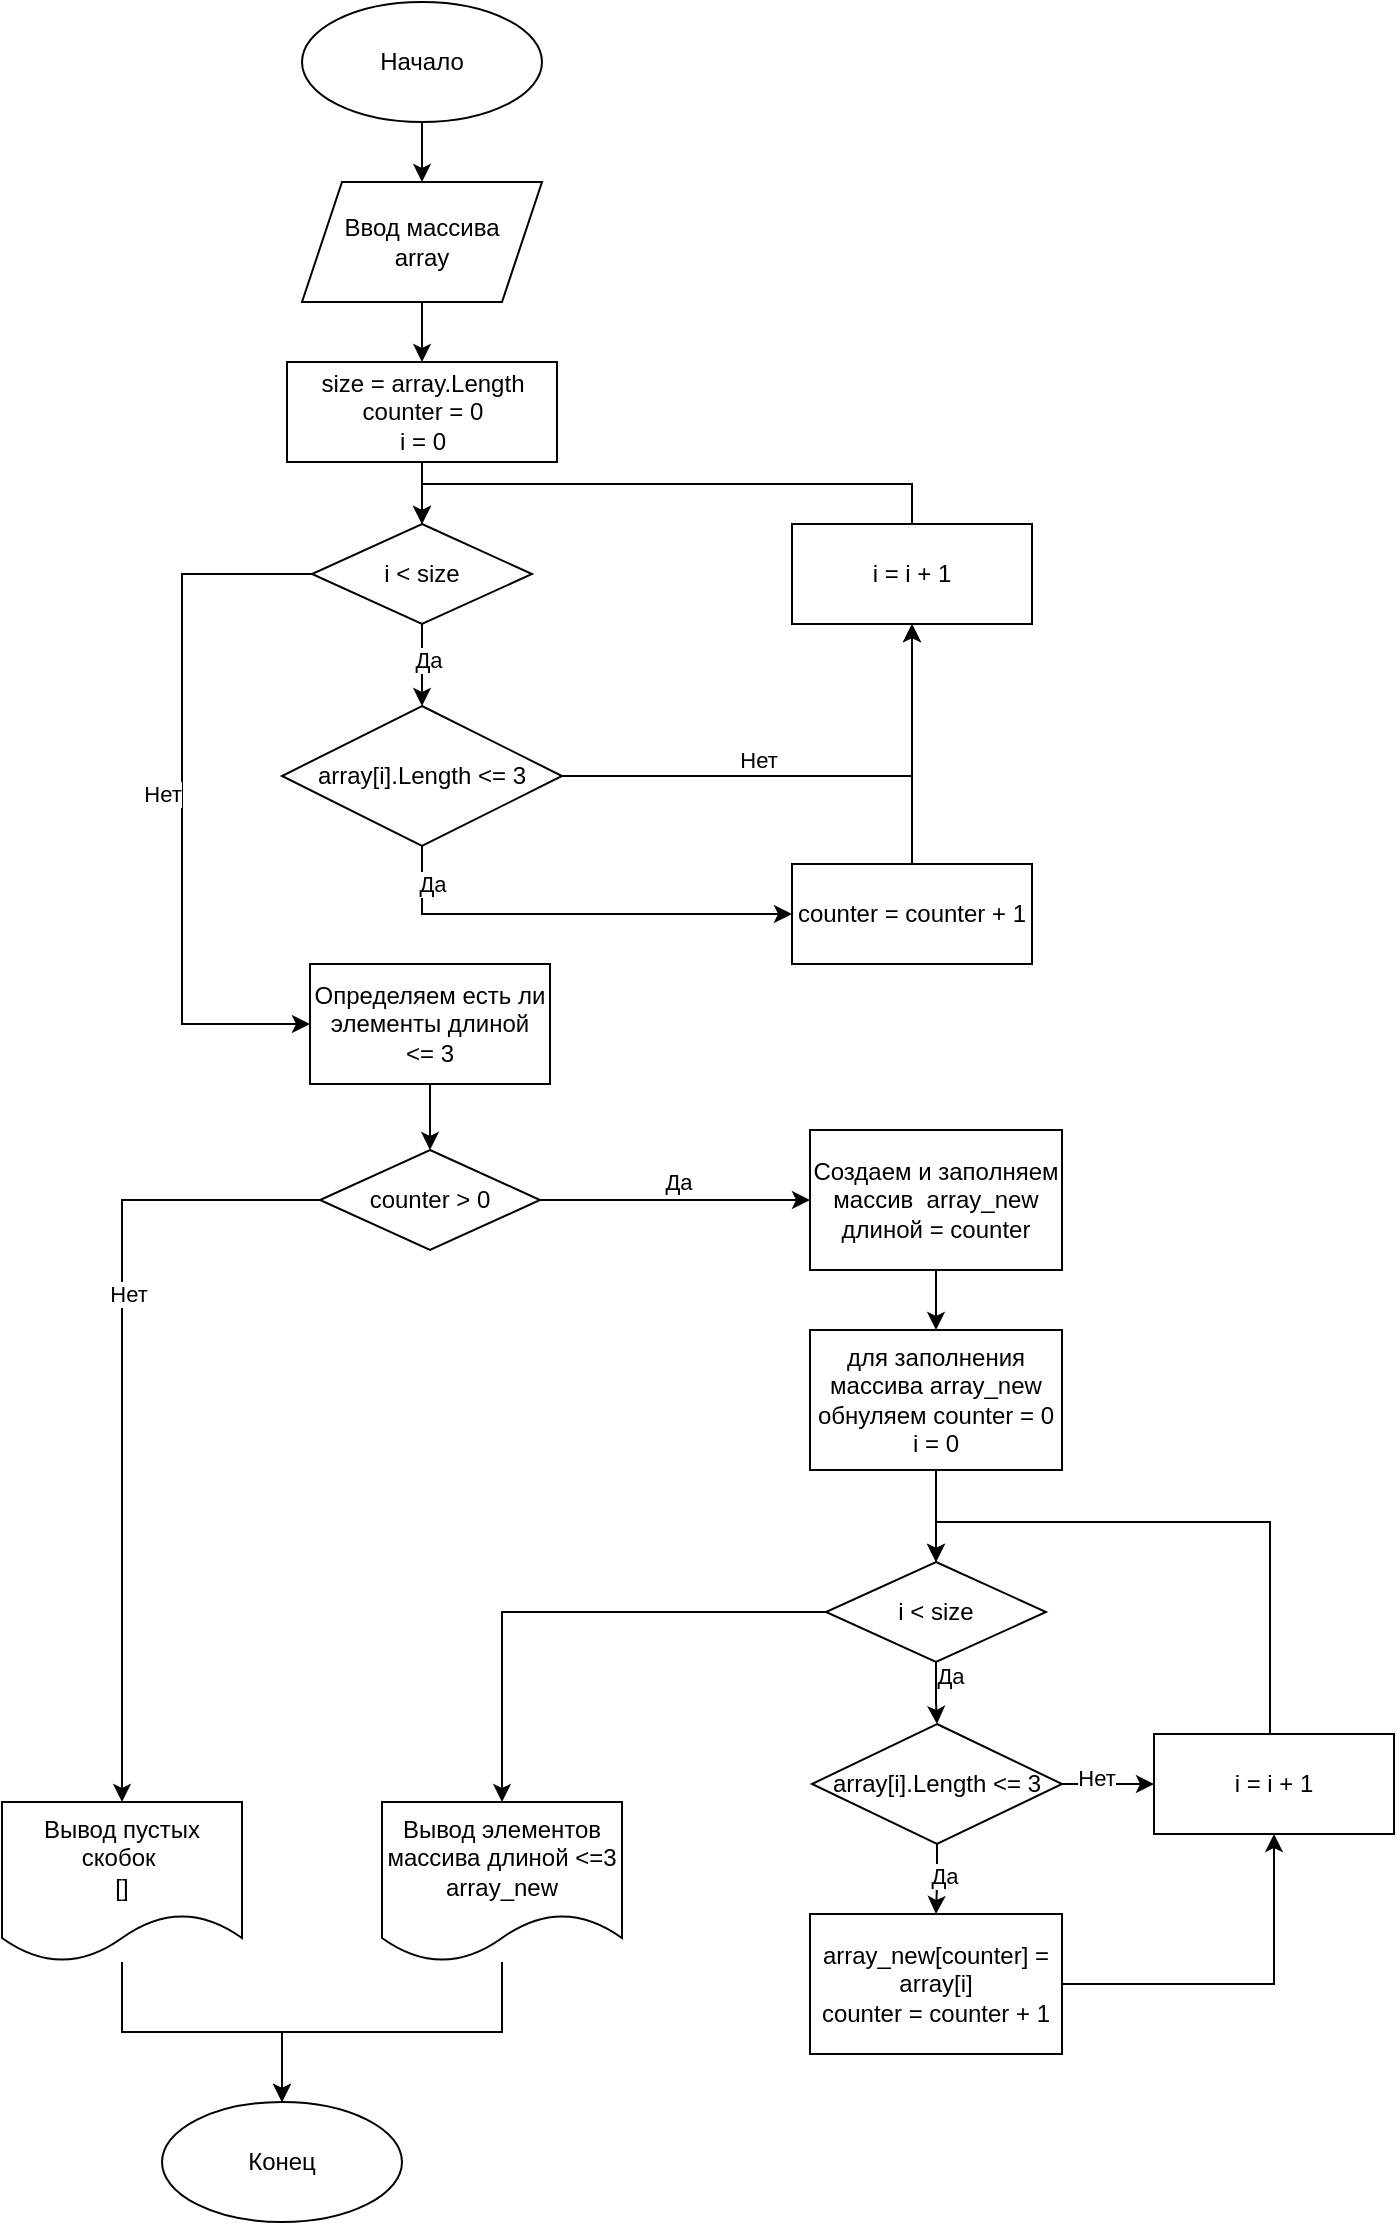 <mxfile version="20.8.23" type="device"><diagram id="C5RBs43oDa-KdzZeNtuy" name="Page-1"><mxGraphModel dx="1050" dy="581" grid="1" gridSize="10" guides="1" tooltips="1" connect="1" arrows="1" fold="1" page="1" pageScale="1" pageWidth="827" pageHeight="1169" math="0" shadow="0"><root><mxCell id="WIyWlLk6GJQsqaUBKTNV-0"/><mxCell id="WIyWlLk6GJQsqaUBKTNV-1" parent="WIyWlLk6GJQsqaUBKTNV-0"/><mxCell id="olNLGypdJN8mapr1hNQ0-3" style="edgeStyle=orthogonalEdgeStyle;rounded=0;orthogonalLoop=1;jettySize=auto;html=1;" parent="WIyWlLk6GJQsqaUBKTNV-1" source="olNLGypdJN8mapr1hNQ0-0" target="olNLGypdJN8mapr1hNQ0-2" edge="1"><mxGeometry relative="1" as="geometry"/></mxCell><mxCell id="olNLGypdJN8mapr1hNQ0-0" value="Начало" style="ellipse;whiteSpace=wrap;html=1;" parent="WIyWlLk6GJQsqaUBKTNV-1" vertex="1"><mxGeometry x="160" y="20" width="120" height="60" as="geometry"/></mxCell><mxCell id="olNLGypdJN8mapr1hNQ0-5" style="edgeStyle=orthogonalEdgeStyle;rounded=0;orthogonalLoop=1;jettySize=auto;html=1;exitX=0.5;exitY=1;exitDx=0;exitDy=0;" parent="WIyWlLk6GJQsqaUBKTNV-1" source="olNLGypdJN8mapr1hNQ0-2" target="olNLGypdJN8mapr1hNQ0-4" edge="1"><mxGeometry relative="1" as="geometry"/></mxCell><mxCell id="olNLGypdJN8mapr1hNQ0-2" value="Ввод массива&lt;br&gt;array" style="shape=parallelogram;perimeter=parallelogramPerimeter;whiteSpace=wrap;html=1;fixedSize=1;" parent="WIyWlLk6GJQsqaUBKTNV-1" vertex="1"><mxGeometry x="160" y="110" width="120" height="60" as="geometry"/></mxCell><mxCell id="olNLGypdJN8mapr1hNQ0-7" style="edgeStyle=orthogonalEdgeStyle;rounded=0;orthogonalLoop=1;jettySize=auto;html=1;entryX=0.5;entryY=0;entryDx=0;entryDy=0;" parent="WIyWlLk6GJQsqaUBKTNV-1" source="olNLGypdJN8mapr1hNQ0-4" target="olNLGypdJN8mapr1hNQ0-6" edge="1"><mxGeometry relative="1" as="geometry"/></mxCell><mxCell id="olNLGypdJN8mapr1hNQ0-4" value="size = array.Length&lt;br&gt;counter = 0&lt;br&gt;i = 0" style="rounded=0;whiteSpace=wrap;html=1;" parent="WIyWlLk6GJQsqaUBKTNV-1" vertex="1"><mxGeometry x="152.5" y="200" width="135" height="50" as="geometry"/></mxCell><mxCell id="olNLGypdJN8mapr1hNQ0-9" style="edgeStyle=orthogonalEdgeStyle;rounded=0;orthogonalLoop=1;jettySize=auto;html=1;exitX=0.5;exitY=1;exitDx=0;exitDy=0;entryX=0.5;entryY=0;entryDx=0;entryDy=0;" parent="WIyWlLk6GJQsqaUBKTNV-1" source="olNLGypdJN8mapr1hNQ0-6" target="FTtfRQfXhFwgSgfEA17l-3" edge="1"><mxGeometry relative="1" as="geometry"><mxPoint x="220" y="381" as="targetPoint"/></mxGeometry></mxCell><mxCell id="olNLGypdJN8mapr1hNQ0-10" value="Да" style="edgeLabel;html=1;align=center;verticalAlign=middle;resizable=0;points=[];" parent="olNLGypdJN8mapr1hNQ0-9" vertex="1" connectable="0"><mxGeometry x="-0.133" y="3" relative="1" as="geometry"><mxPoint as="offset"/></mxGeometry></mxCell><mxCell id="olNLGypdJN8mapr1hNQ0-19" style="edgeStyle=orthogonalEdgeStyle;rounded=0;orthogonalLoop=1;jettySize=auto;html=1;exitX=0;exitY=0.5;exitDx=0;exitDy=0;entryX=0;entryY=0.5;entryDx=0;entryDy=0;" parent="WIyWlLk6GJQsqaUBKTNV-1" source="olNLGypdJN8mapr1hNQ0-6" target="FTtfRQfXhFwgSgfEA17l-11" edge="1"><mxGeometry relative="1" as="geometry"><mxPoint x="90" y="581" as="targetPoint"/><Array as="points"><mxPoint x="100" y="306"/><mxPoint x="100" y="531"/></Array></mxGeometry></mxCell><mxCell id="olNLGypdJN8mapr1hNQ0-20" value="Нет" style="edgeLabel;html=1;align=center;verticalAlign=middle;resizable=0;points=[];" parent="olNLGypdJN8mapr1hNQ0-19" vertex="1" connectable="0"><mxGeometry x="0.259" y="2" relative="1" as="geometry"><mxPoint x="-12" y="-48" as="offset"/></mxGeometry></mxCell><mxCell id="olNLGypdJN8mapr1hNQ0-6" value="i &amp;lt; size" style="rhombus;whiteSpace=wrap;html=1;" parent="WIyWlLk6GJQsqaUBKTNV-1" vertex="1"><mxGeometry x="165" y="281" width="110" height="50" as="geometry"/></mxCell><mxCell id="olNLGypdJN8mapr1hNQ0-18" style="edgeStyle=orthogonalEdgeStyle;rounded=0;orthogonalLoop=1;jettySize=auto;html=1;entryX=0.5;entryY=0;entryDx=0;entryDy=0;exitX=0.5;exitY=0;exitDx=0;exitDy=0;" parent="WIyWlLk6GJQsqaUBKTNV-1" source="olNLGypdJN8mapr1hNQ0-16" target="olNLGypdJN8mapr1hNQ0-6" edge="1"><mxGeometry relative="1" as="geometry"/></mxCell><mxCell id="olNLGypdJN8mapr1hNQ0-16" value="i = i + 1" style="rounded=0;whiteSpace=wrap;html=1;" parent="WIyWlLk6GJQsqaUBKTNV-1" vertex="1"><mxGeometry x="405" y="281" width="120" height="50" as="geometry"/></mxCell><mxCell id="FTtfRQfXhFwgSgfEA17l-13" style="edgeStyle=orthogonalEdgeStyle;rounded=0;orthogonalLoop=1;jettySize=auto;html=1;exitX=0.5;exitY=1;exitDx=0;exitDy=0;entryX=0;entryY=0.5;entryDx=0;entryDy=0;" edge="1" parent="WIyWlLk6GJQsqaUBKTNV-1" source="FTtfRQfXhFwgSgfEA17l-3" target="FTtfRQfXhFwgSgfEA17l-12"><mxGeometry relative="1" as="geometry"/></mxCell><mxCell id="FTtfRQfXhFwgSgfEA17l-17" value="Да" style="edgeLabel;html=1;align=center;verticalAlign=middle;resizable=0;points=[];" vertex="1" connectable="0" parent="FTtfRQfXhFwgSgfEA17l-13"><mxGeometry x="-0.203" y="4" relative="1" as="geometry"><mxPoint x="-49" y="-11" as="offset"/></mxGeometry></mxCell><mxCell id="FTtfRQfXhFwgSgfEA17l-18" style="edgeStyle=orthogonalEdgeStyle;rounded=0;orthogonalLoop=1;jettySize=auto;html=1;entryX=0.5;entryY=1;entryDx=0;entryDy=0;" edge="1" parent="WIyWlLk6GJQsqaUBKTNV-1" source="FTtfRQfXhFwgSgfEA17l-3" target="olNLGypdJN8mapr1hNQ0-16"><mxGeometry relative="1" as="geometry"/></mxCell><mxCell id="FTtfRQfXhFwgSgfEA17l-19" value="Нет" style="edgeLabel;html=1;align=center;verticalAlign=middle;resizable=0;points=[];" vertex="1" connectable="0" parent="FTtfRQfXhFwgSgfEA17l-18"><mxGeometry x="-0.132" y="4" relative="1" as="geometry"><mxPoint x="-11" y="-4" as="offset"/></mxGeometry></mxCell><mxCell id="FTtfRQfXhFwgSgfEA17l-3" value="array[i].Length &amp;lt;= 3" style="rhombus;whiteSpace=wrap;html=1;" vertex="1" parent="WIyWlLk6GJQsqaUBKTNV-1"><mxGeometry x="150" y="372" width="140" height="70" as="geometry"/></mxCell><mxCell id="FTtfRQfXhFwgSgfEA17l-4" value="Конец" style="ellipse;whiteSpace=wrap;html=1;" vertex="1" parent="WIyWlLk6GJQsqaUBKTNV-1"><mxGeometry x="90" y="1070" width="120" height="60" as="geometry"/></mxCell><mxCell id="FTtfRQfXhFwgSgfEA17l-7" value="array[i].Length &amp;lt;= 3" style="rhombus;whiteSpace=wrap;html=1;" vertex="1" parent="WIyWlLk6GJQsqaUBKTNV-1"><mxGeometry x="415" y="881" width="125" height="60" as="geometry"/></mxCell><mxCell id="FTtfRQfXhFwgSgfEA17l-9" style="edgeStyle=orthogonalEdgeStyle;rounded=0;orthogonalLoop=1;jettySize=auto;html=1;exitX=0.5;exitY=1;exitDx=0;exitDy=0;" edge="1" parent="WIyWlLk6GJQsqaUBKTNV-1" source="FTtfRQfXhFwgSgfEA17l-7" target="FTtfRQfXhFwgSgfEA17l-43"><mxGeometry relative="1" as="geometry"><mxPoint x="498" y="965" as="sourcePoint"/><mxPoint x="490" y="1006" as="targetPoint"/></mxGeometry></mxCell><mxCell id="FTtfRQfXhFwgSgfEA17l-10" value="Да" style="edgeLabel;html=1;align=center;verticalAlign=middle;resizable=0;points=[];" vertex="1" connectable="0" parent="FTtfRQfXhFwgSgfEA17l-9"><mxGeometry x="-0.133" y="3" relative="1" as="geometry"><mxPoint as="offset"/></mxGeometry></mxCell><mxCell id="FTtfRQfXhFwgSgfEA17l-23" style="edgeStyle=orthogonalEdgeStyle;rounded=0;orthogonalLoop=1;jettySize=auto;html=1;exitX=0.5;exitY=1;exitDx=0;exitDy=0;" edge="1" parent="WIyWlLk6GJQsqaUBKTNV-1" source="FTtfRQfXhFwgSgfEA17l-11" target="FTtfRQfXhFwgSgfEA17l-22"><mxGeometry relative="1" as="geometry"/></mxCell><mxCell id="FTtfRQfXhFwgSgfEA17l-11" value="Определяем есть ли элементы длиной &lt;br&gt;&amp;lt;= 3" style="rounded=0;whiteSpace=wrap;html=1;" vertex="1" parent="WIyWlLk6GJQsqaUBKTNV-1"><mxGeometry x="164" y="501" width="120" height="60" as="geometry"/></mxCell><mxCell id="FTtfRQfXhFwgSgfEA17l-14" style="edgeStyle=orthogonalEdgeStyle;rounded=0;orthogonalLoop=1;jettySize=auto;html=1;" edge="1" parent="WIyWlLk6GJQsqaUBKTNV-1" source="FTtfRQfXhFwgSgfEA17l-12" target="olNLGypdJN8mapr1hNQ0-16"><mxGeometry relative="1" as="geometry"/></mxCell><mxCell id="FTtfRQfXhFwgSgfEA17l-12" value="counter = counter + 1" style="rounded=0;whiteSpace=wrap;html=1;" vertex="1" parent="WIyWlLk6GJQsqaUBKTNV-1"><mxGeometry x="405" y="451" width="120" height="50" as="geometry"/></mxCell><mxCell id="FTtfRQfXhFwgSgfEA17l-36" style="edgeStyle=orthogonalEdgeStyle;rounded=0;orthogonalLoop=1;jettySize=auto;html=1;entryX=0.5;entryY=0;entryDx=0;entryDy=0;" edge="1" parent="WIyWlLk6GJQsqaUBKTNV-1" source="FTtfRQfXhFwgSgfEA17l-21" target="FTtfRQfXhFwgSgfEA17l-29"><mxGeometry relative="1" as="geometry"/></mxCell><mxCell id="FTtfRQfXhFwgSgfEA17l-21" value="Создаем и заполняем массив&amp;nbsp; array_new длиной = counter" style="rounded=0;whiteSpace=wrap;html=1;" vertex="1" parent="WIyWlLk6GJQsqaUBKTNV-1"><mxGeometry x="414" y="584" width="126" height="70" as="geometry"/></mxCell><mxCell id="FTtfRQfXhFwgSgfEA17l-24" style="edgeStyle=orthogonalEdgeStyle;rounded=0;orthogonalLoop=1;jettySize=auto;html=1;" edge="1" parent="WIyWlLk6GJQsqaUBKTNV-1" source="FTtfRQfXhFwgSgfEA17l-22" target="FTtfRQfXhFwgSgfEA17l-21"><mxGeometry relative="1" as="geometry"/></mxCell><mxCell id="FTtfRQfXhFwgSgfEA17l-27" value="Да" style="edgeLabel;html=1;align=center;verticalAlign=middle;resizable=0;points=[];" vertex="1" connectable="0" parent="FTtfRQfXhFwgSgfEA17l-24"><mxGeometry x="-0.331" y="-2" relative="1" as="geometry"><mxPoint x="24" y="-11" as="offset"/></mxGeometry></mxCell><mxCell id="FTtfRQfXhFwgSgfEA17l-33" style="edgeStyle=orthogonalEdgeStyle;rounded=0;orthogonalLoop=1;jettySize=auto;html=1;exitX=0;exitY=0.5;exitDx=0;exitDy=0;entryX=0.5;entryY=0;entryDx=0;entryDy=0;" edge="1" parent="WIyWlLk6GJQsqaUBKTNV-1" source="FTtfRQfXhFwgSgfEA17l-22" target="FTtfRQfXhFwgSgfEA17l-30"><mxGeometry relative="1" as="geometry"/></mxCell><mxCell id="FTtfRQfXhFwgSgfEA17l-42" value="Нет" style="edgeLabel;html=1;align=center;verticalAlign=middle;resizable=0;points=[];" vertex="1" connectable="0" parent="FTtfRQfXhFwgSgfEA17l-33"><mxGeometry x="-0.27" y="3" relative="1" as="geometry"><mxPoint as="offset"/></mxGeometry></mxCell><mxCell id="FTtfRQfXhFwgSgfEA17l-22" value="counter &amp;gt; 0" style="rhombus;whiteSpace=wrap;html=1;" vertex="1" parent="WIyWlLk6GJQsqaUBKTNV-1"><mxGeometry x="169" y="594" width="110" height="50" as="geometry"/></mxCell><mxCell id="FTtfRQfXhFwgSgfEA17l-37" style="edgeStyle=orthogonalEdgeStyle;rounded=0;orthogonalLoop=1;jettySize=auto;html=1;entryX=0.5;entryY=0;entryDx=0;entryDy=0;" edge="1" parent="WIyWlLk6GJQsqaUBKTNV-1" source="FTtfRQfXhFwgSgfEA17l-29" target="FTtfRQfXhFwgSgfEA17l-35"><mxGeometry relative="1" as="geometry"/></mxCell><mxCell id="FTtfRQfXhFwgSgfEA17l-29" value="для заполнения массива array_new&lt;br style=&quot;border-color: var(--border-color);&quot;&gt;обнуляем counter = 0&lt;br&gt;i = 0" style="rounded=0;whiteSpace=wrap;html=1;" vertex="1" parent="WIyWlLk6GJQsqaUBKTNV-1"><mxGeometry x="414" y="684" width="126" height="70" as="geometry"/></mxCell><mxCell id="FTtfRQfXhFwgSgfEA17l-34" style="edgeStyle=orthogonalEdgeStyle;rounded=0;orthogonalLoop=1;jettySize=auto;html=1;" edge="1" parent="WIyWlLk6GJQsqaUBKTNV-1" source="FTtfRQfXhFwgSgfEA17l-30" target="FTtfRQfXhFwgSgfEA17l-4"><mxGeometry relative="1" as="geometry"/></mxCell><mxCell id="FTtfRQfXhFwgSgfEA17l-30" value="Вывод пустых скобок&amp;nbsp;&lt;br&gt;[]" style="shape=document;whiteSpace=wrap;html=1;boundedLbl=1;" vertex="1" parent="WIyWlLk6GJQsqaUBKTNV-1"><mxGeometry x="10" y="920" width="120" height="80" as="geometry"/></mxCell><mxCell id="FTtfRQfXhFwgSgfEA17l-38" style="edgeStyle=orthogonalEdgeStyle;rounded=0;orthogonalLoop=1;jettySize=auto;html=1;entryX=0.5;entryY=0;entryDx=0;entryDy=0;" edge="1" parent="WIyWlLk6GJQsqaUBKTNV-1" source="FTtfRQfXhFwgSgfEA17l-35" target="FTtfRQfXhFwgSgfEA17l-7"><mxGeometry relative="1" as="geometry"/></mxCell><mxCell id="FTtfRQfXhFwgSgfEA17l-41" value="Да" style="edgeLabel;html=1;align=center;verticalAlign=middle;resizable=0;points=[];" vertex="1" connectable="0" parent="FTtfRQfXhFwgSgfEA17l-38"><mxGeometry x="-0.264" y="4" relative="1" as="geometry"><mxPoint x="3" y="-5" as="offset"/></mxGeometry></mxCell><mxCell id="FTtfRQfXhFwgSgfEA17l-54" style="edgeStyle=orthogonalEdgeStyle;rounded=0;orthogonalLoop=1;jettySize=auto;html=1;entryX=0.5;entryY=0;entryDx=0;entryDy=0;" edge="1" parent="WIyWlLk6GJQsqaUBKTNV-1" source="FTtfRQfXhFwgSgfEA17l-35" target="FTtfRQfXhFwgSgfEA17l-52"><mxGeometry relative="1" as="geometry"/></mxCell><mxCell id="FTtfRQfXhFwgSgfEA17l-35" value="i &amp;lt; size" style="rhombus;whiteSpace=wrap;html=1;" vertex="1" parent="WIyWlLk6GJQsqaUBKTNV-1"><mxGeometry x="422" y="800" width="110" height="50" as="geometry"/></mxCell><mxCell id="FTtfRQfXhFwgSgfEA17l-51" style="edgeStyle=orthogonalEdgeStyle;rounded=0;orthogonalLoop=1;jettySize=auto;html=1;" edge="1" parent="WIyWlLk6GJQsqaUBKTNV-1" source="FTtfRQfXhFwgSgfEA17l-43" target="FTtfRQfXhFwgSgfEA17l-44"><mxGeometry relative="1" as="geometry"/></mxCell><mxCell id="FTtfRQfXhFwgSgfEA17l-43" value="array_new[counter] = array[i]&lt;br&gt;counter = counter + 1" style="rounded=0;whiteSpace=wrap;html=1;" vertex="1" parent="WIyWlLk6GJQsqaUBKTNV-1"><mxGeometry x="414" y="976" width="126" height="70" as="geometry"/></mxCell><mxCell id="FTtfRQfXhFwgSgfEA17l-50" style="edgeStyle=orthogonalEdgeStyle;rounded=0;orthogonalLoop=1;jettySize=auto;html=1;entryX=0.5;entryY=0;entryDx=0;entryDy=0;" edge="1" parent="WIyWlLk6GJQsqaUBKTNV-1" source="FTtfRQfXhFwgSgfEA17l-44" target="FTtfRQfXhFwgSgfEA17l-35"><mxGeometry relative="1" as="geometry"><Array as="points"><mxPoint x="644" y="780"/><mxPoint x="477" y="780"/></Array></mxGeometry></mxCell><mxCell id="FTtfRQfXhFwgSgfEA17l-44" value="i = i + 1" style="rounded=0;whiteSpace=wrap;html=1;" vertex="1" parent="WIyWlLk6GJQsqaUBKTNV-1"><mxGeometry x="586" y="886" width="120" height="50" as="geometry"/></mxCell><mxCell id="FTtfRQfXhFwgSgfEA17l-48" style="edgeStyle=orthogonalEdgeStyle;rounded=0;orthogonalLoop=1;jettySize=auto;html=1;exitX=1;exitY=0.5;exitDx=0;exitDy=0;entryX=0;entryY=0.5;entryDx=0;entryDy=0;" edge="1" parent="WIyWlLk6GJQsqaUBKTNV-1" source="FTtfRQfXhFwgSgfEA17l-7" target="FTtfRQfXhFwgSgfEA17l-44"><mxGeometry relative="1" as="geometry"><mxPoint x="616" y="916" as="sourcePoint"/><mxPoint x="616" y="1162" as="targetPoint"/></mxGeometry></mxCell><mxCell id="FTtfRQfXhFwgSgfEA17l-49" value="Нет" style="edgeLabel;html=1;align=center;verticalAlign=middle;resizable=0;points=[];" vertex="1" connectable="0" parent="FTtfRQfXhFwgSgfEA17l-48"><mxGeometry x="-0.27" y="3" relative="1" as="geometry"><mxPoint as="offset"/></mxGeometry></mxCell><mxCell id="FTtfRQfXhFwgSgfEA17l-55" style="edgeStyle=orthogonalEdgeStyle;rounded=0;orthogonalLoop=1;jettySize=auto;html=1;entryX=0.5;entryY=0;entryDx=0;entryDy=0;" edge="1" parent="WIyWlLk6GJQsqaUBKTNV-1" source="FTtfRQfXhFwgSgfEA17l-52" target="FTtfRQfXhFwgSgfEA17l-4"><mxGeometry relative="1" as="geometry"/></mxCell><mxCell id="FTtfRQfXhFwgSgfEA17l-52" value="Вывод элементов массива длиной &amp;lt;=3 array_new" style="shape=document;whiteSpace=wrap;html=1;boundedLbl=1;" vertex="1" parent="WIyWlLk6GJQsqaUBKTNV-1"><mxGeometry x="200" y="920" width="120" height="80" as="geometry"/></mxCell></root></mxGraphModel></diagram></mxfile>
